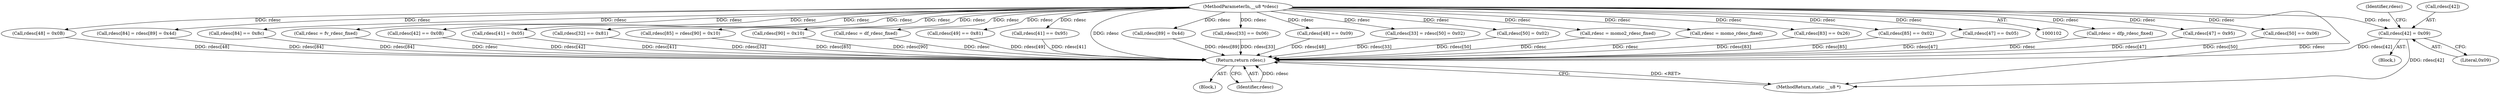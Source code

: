 digraph "0_linux_4ab25786c87eb20857bbb715c3ae34ec8fd6a214_1@array" {
"1000393" [label="(Call,rdesc[42] = 0x09)"];
"1000104" [label="(MethodParameterIn,__u8 *rdesc)"];
"1000409" [label="(Return,return rdesc;)"];
"1000153" [label="(Call,rdesc[89] = 0x4d)"];
"1000186" [label="(Call,rdesc[33] == 0x06)"];
"1000379" [label="(Call,rdesc[48] == 0x09)"];
"1000206" [label="(Call,rdesc[33] = rdesc[50] = 0x02)"];
"1000210" [label="(Call,rdesc[50] = 0x02)"];
"1000307" [label="(Call,rdesc = momo2_rdesc_fixed)"];
"1000129" [label="(Call,rdesc[83] == 0x26)"];
"1000140" [label="(Call,rdesc[85] == 0x02)"];
"1000384" [label="(Block,)"];
"1000288" [label="(Call,rdesc = momo_rdesc_fixed)"];
"1000374" [label="(Call,rdesc[47] == 0x05)"];
"1000393" [label="(Call,rdesc[42] = 0x09)"];
"1000345" [label="(Call,rdesc = dfp_rdesc_fixed)"];
"1000398" [label="(Call,rdesc[47] = 0x95)"];
"1000104" [label="(MethodParameterIn,__u8 *rdesc)"];
"1000410" [label="(Identifier,rdesc)"];
"1000197" [label="(Call,rdesc[50] == 0x06)"];
"1000403" [label="(Call,rdesc[48] = 0x0B)"];
"1000149" [label="(Call,rdesc[84] = rdesc[89] = 0x4d)"];
"1000411" [label="(MethodReturn,static __u8 *)"];
"1000135" [label="(Call,rdesc[84] == 0x8c)"];
"1000409" [label="(Return,return rdesc;)"];
"1000400" [label="(Identifier,rdesc)"];
"1000326" [label="(Call,rdesc = fv_rdesc_fixed)"];
"1000368" [label="(Call,rdesc[42] == 0x0B)"];
"1000106" [label="(Block,)"];
"1000388" [label="(Call,rdesc[41] = 0x05)"];
"1000180" [label="(Call,rdesc[32] == 0x81)"];
"1000158" [label="(Call,rdesc[85] = rdesc[90] = 0x10)"];
"1000394" [label="(Call,rdesc[42])"];
"1000162" [label="(Call,rdesc[90] = 0x10)"];
"1000269" [label="(Call,rdesc = df_rdesc_fixed)"];
"1000192" [label="(Call,rdesc[49] == 0x81)"];
"1000397" [label="(Literal,0x09)"];
"1000362" [label="(Call,rdesc[41] == 0x95)"];
"1000393" -> "1000384"  [label="AST: "];
"1000393" -> "1000397"  [label="CFG: "];
"1000394" -> "1000393"  [label="AST: "];
"1000397" -> "1000393"  [label="AST: "];
"1000400" -> "1000393"  [label="CFG: "];
"1000393" -> "1000411"  [label="DDG: rdesc[42]"];
"1000104" -> "1000393"  [label="DDG: rdesc"];
"1000393" -> "1000409"  [label="DDG: rdesc[42]"];
"1000104" -> "1000102"  [label="AST: "];
"1000104" -> "1000411"  [label="DDG: rdesc"];
"1000104" -> "1000129"  [label="DDG: rdesc"];
"1000104" -> "1000135"  [label="DDG: rdesc"];
"1000104" -> "1000140"  [label="DDG: rdesc"];
"1000104" -> "1000149"  [label="DDG: rdesc"];
"1000104" -> "1000153"  [label="DDG: rdesc"];
"1000104" -> "1000158"  [label="DDG: rdesc"];
"1000104" -> "1000162"  [label="DDG: rdesc"];
"1000104" -> "1000180"  [label="DDG: rdesc"];
"1000104" -> "1000186"  [label="DDG: rdesc"];
"1000104" -> "1000192"  [label="DDG: rdesc"];
"1000104" -> "1000197"  [label="DDG: rdesc"];
"1000104" -> "1000206"  [label="DDG: rdesc"];
"1000104" -> "1000210"  [label="DDG: rdesc"];
"1000104" -> "1000269"  [label="DDG: rdesc"];
"1000104" -> "1000288"  [label="DDG: rdesc"];
"1000104" -> "1000307"  [label="DDG: rdesc"];
"1000104" -> "1000326"  [label="DDG: rdesc"];
"1000104" -> "1000345"  [label="DDG: rdesc"];
"1000104" -> "1000362"  [label="DDG: rdesc"];
"1000104" -> "1000368"  [label="DDG: rdesc"];
"1000104" -> "1000374"  [label="DDG: rdesc"];
"1000104" -> "1000379"  [label="DDG: rdesc"];
"1000104" -> "1000388"  [label="DDG: rdesc"];
"1000104" -> "1000398"  [label="DDG: rdesc"];
"1000104" -> "1000403"  [label="DDG: rdesc"];
"1000104" -> "1000409"  [label="DDG: rdesc"];
"1000409" -> "1000106"  [label="AST: "];
"1000409" -> "1000410"  [label="CFG: "];
"1000410" -> "1000409"  [label="AST: "];
"1000411" -> "1000409"  [label="CFG: "];
"1000409" -> "1000411"  [label="DDG: <RET>"];
"1000410" -> "1000409"  [label="DDG: rdesc"];
"1000129" -> "1000409"  [label="DDG: rdesc[83]"];
"1000186" -> "1000409"  [label="DDG: rdesc[33]"];
"1000388" -> "1000409"  [label="DDG: rdesc[41]"];
"1000403" -> "1000409"  [label="DDG: rdesc[48]"];
"1000140" -> "1000409"  [label="DDG: rdesc[85]"];
"1000180" -> "1000409"  [label="DDG: rdesc[32]"];
"1000206" -> "1000409"  [label="DDG: rdesc[33]"];
"1000153" -> "1000409"  [label="DDG: rdesc[89]"];
"1000135" -> "1000409"  [label="DDG: rdesc[84]"];
"1000398" -> "1000409"  [label="DDG: rdesc[47]"];
"1000158" -> "1000409"  [label="DDG: rdesc[85]"];
"1000368" -> "1000409"  [label="DDG: rdesc[42]"];
"1000374" -> "1000409"  [label="DDG: rdesc[47]"];
"1000379" -> "1000409"  [label="DDG: rdesc[48]"];
"1000288" -> "1000409"  [label="DDG: rdesc"];
"1000192" -> "1000409"  [label="DDG: rdesc[49]"];
"1000210" -> "1000409"  [label="DDG: rdesc[50]"];
"1000269" -> "1000409"  [label="DDG: rdesc"];
"1000149" -> "1000409"  [label="DDG: rdesc[84]"];
"1000345" -> "1000409"  [label="DDG: rdesc"];
"1000326" -> "1000409"  [label="DDG: rdesc"];
"1000162" -> "1000409"  [label="DDG: rdesc[90]"];
"1000307" -> "1000409"  [label="DDG: rdesc"];
"1000362" -> "1000409"  [label="DDG: rdesc[41]"];
"1000197" -> "1000409"  [label="DDG: rdesc[50]"];
}
